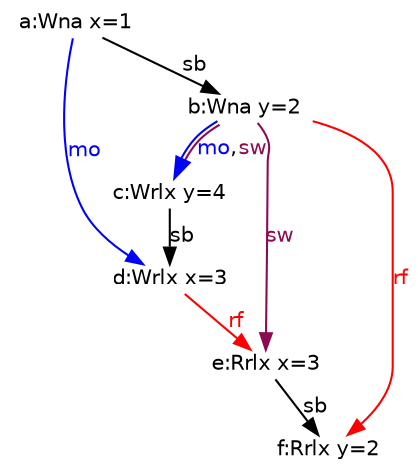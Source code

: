 digraph G {
 splines=true;
 overlap=false;
 ranksep = 0.2;
 nodesep = 0.25;
/* legend */
fontsize=10 fontname="Helvetica" label=""; 

/* columns */
/* column */

nodea [shape=plaintext, fontname="Helvetica", fontsize=10]  [label="a:Wna x=1", pos="1.000000,3.100000!"] [margin="0.0,0.0"][fixedsize="true"][height="0.200000"][width="0.900000"];
nodeb [shape=plaintext, fontname="Helvetica", fontsize=10]  [label="b:Wna y=2", pos="1.000000,2.400000!"] [margin="0.0,0.0"][fixedsize="true"][height="0.200000"][width="0.900000"];
/* column */

nodec [shape=plaintext, fontname="Helvetica", fontsize=10]  [label="c:Wrlx y=4", pos="2.500000,3.100000!"] [margin="0.0,0.0"][fixedsize="true"][height="0.200000"][width="0.900000"];
noded [shape=plaintext, fontname="Helvetica", fontsize=10]  [label="d:Wrlx x=3", pos="2.500000,2.400000!"] [margin="0.0,0.0"][fixedsize="true"][height="0.200000"][width="0.900000"];
/* column */

nodee [shape=plaintext, fontname="Helvetica", fontsize=10]  [label="e:Rrlx x=3", pos="4.000000,3.100000!"] [margin="0.0,0.0"][fixedsize="true"][height="0.200000"][width="0.900000"];
nodef [shape=plaintext, fontname="Helvetica", fontsize=10]  [label="f:Rrlx y=2", pos="4.000000,2.400000!"] [margin="0.0,0.0"][fixedsize="true"][height="0.200000"][width="0.900000"];
nodec -> noded [label=<<font color="black">sb</font>>, color="black", fontname="Helvetica", fontsize=10, penwidth=1., arrowsize="0.8"];
nodee -> nodef [label=<<font color="black">sb</font>>, color="black", fontname="Helvetica", fontsize=10, penwidth=1., arrowsize="0.8"];
nodea -> nodeb [label=<<font color="black">sb</font>>, color="black", fontname="Helvetica", fontsize=10, penwidth=1., arrowsize="0.8"];
noded -> nodee [label=<<font color="red">rf</font>>, color="red", fontname="Helvetica", fontsize=10, penwidth=1., arrowsize="0.8"];
nodeb -> nodef [label=<<font color="red">rf</font>>, color="red", fontname="Helvetica", fontsize=10, penwidth=1., arrowsize="0.8"];
nodea -> noded [label=<<font color="blue">mo</font>>, color="blue", fontname="Helvetica", fontsize=10, penwidth=1., arrowsize="0.8"];
nodeb -> nodee [label=<<font color="deeppink4">sw</font>>, color="deeppink4", fontname="Helvetica", fontsize=10, penwidth=1., arrowsize="0.8"];
nodeb -> nodec [label=<<font color="blue">mo</font>,<font color="deeppink4">sw</font>>, color="blue:deeppink4", fontname="Helvetica", fontsize=10, penwidth=1., arrowsize="1.0"];
}